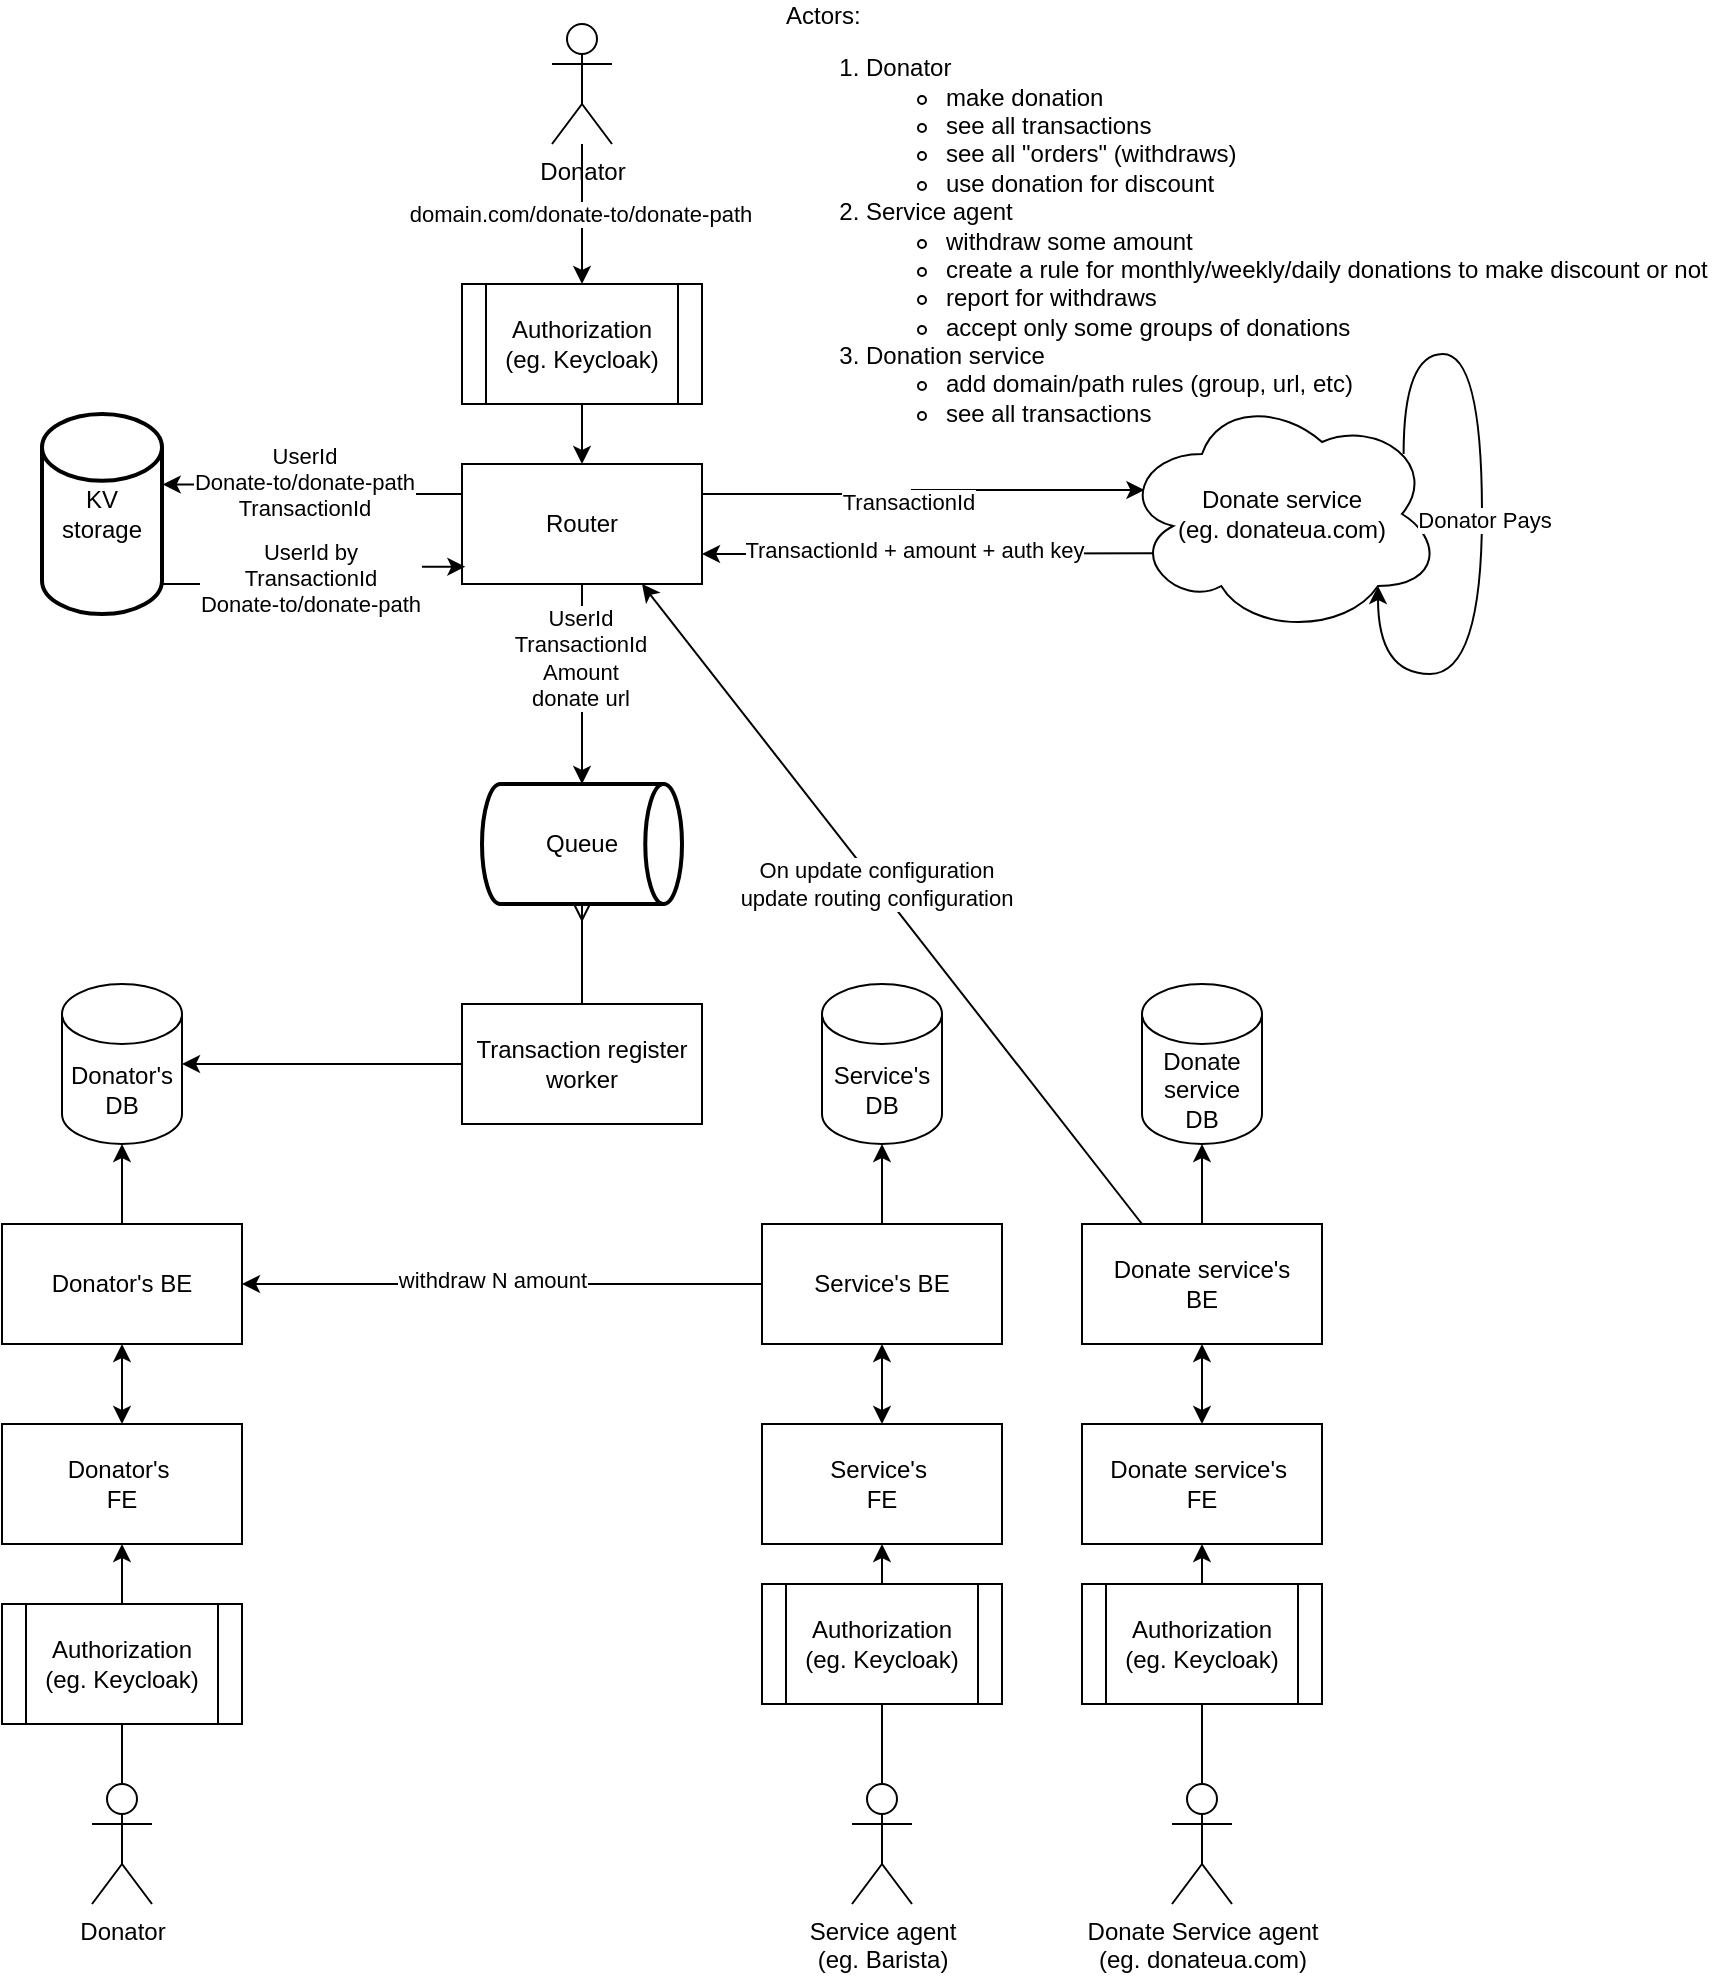 <mxfile version="20.4.1" type="github">
  <diagram id="R5oAP5KJqlrGBQdLR9EE" name="Сторінка-1">
    <mxGraphModel dx="1855" dy="687" grid="1" gridSize="10" guides="1" tooltips="1" connect="1" arrows="1" fold="1" page="1" pageScale="1" pageWidth="827" pageHeight="1169" math="0" shadow="0">
      <root>
        <mxCell id="0" />
        <mxCell id="1" parent="0" />
        <mxCell id="2oMosWtla2uc7tfIxoFU-6" value="" style="edgeStyle=orthogonalEdgeStyle;rounded=0;orthogonalLoop=1;jettySize=auto;html=1;" edge="1" parent="1" source="2oMosWtla2uc7tfIxoFU-1" target="2oMosWtla2uc7tfIxoFU-4">
          <mxGeometry relative="1" as="geometry" />
        </mxCell>
        <mxCell id="2oMosWtla2uc7tfIxoFU-25" value="domain.com/donate-to/donate-path" style="edgeLabel;html=1;align=center;verticalAlign=middle;resizable=0;points=[];" vertex="1" connectable="0" parent="2oMosWtla2uc7tfIxoFU-6">
          <mxGeometry x="-0.009" y="-1" relative="1" as="geometry">
            <mxPoint as="offset" />
          </mxGeometry>
        </mxCell>
        <mxCell id="2oMosWtla2uc7tfIxoFU-1" value="Donator" style="shape=umlActor;verticalLabelPosition=bottom;verticalAlign=top;html=1;outlineConnect=0;" vertex="1" parent="1">
          <mxGeometry x="225" y="20" width="30" height="60" as="geometry" />
        </mxCell>
        <mxCell id="2oMosWtla2uc7tfIxoFU-7" value="" style="edgeStyle=orthogonalEdgeStyle;rounded=0;orthogonalLoop=1;jettySize=auto;html=1;" edge="1" parent="1" source="2oMosWtla2uc7tfIxoFU-4" target="2oMosWtla2uc7tfIxoFU-5">
          <mxGeometry relative="1" as="geometry" />
        </mxCell>
        <mxCell id="2oMosWtla2uc7tfIxoFU-4" value="Authorization&lt;br&gt;(eg. Keycloak)" style="shape=process;whiteSpace=wrap;html=1;backgroundOutline=1;" vertex="1" parent="1">
          <mxGeometry x="180" y="150" width="120" height="60" as="geometry" />
        </mxCell>
        <mxCell id="2oMosWtla2uc7tfIxoFU-10" style="edgeStyle=orthogonalEdgeStyle;rounded=0;orthogonalLoop=1;jettySize=auto;html=1;exitX=0;exitY=0.25;exitDx=0;exitDy=0;entryX=1.006;entryY=0.352;entryDx=0;entryDy=0;entryPerimeter=0;" edge="1" parent="1" source="2oMosWtla2uc7tfIxoFU-5" target="2oMosWtla2uc7tfIxoFU-9">
          <mxGeometry relative="1" as="geometry" />
        </mxCell>
        <mxCell id="2oMosWtla2uc7tfIxoFU-11" value="UserId&lt;br&gt;Donate-to/donate-path&lt;br&gt;TransactionId" style="edgeLabel;html=1;align=center;verticalAlign=middle;resizable=0;points=[];" vertex="1" connectable="0" parent="2oMosWtla2uc7tfIxoFU-10">
          <mxGeometry x="0.085" y="-1" relative="1" as="geometry">
            <mxPoint as="offset" />
          </mxGeometry>
        </mxCell>
        <mxCell id="2oMosWtla2uc7tfIxoFU-14" style="edgeStyle=orthogonalEdgeStyle;rounded=0;orthogonalLoop=1;jettySize=auto;html=1;exitX=1;exitY=0.25;exitDx=0;exitDy=0;entryX=0.07;entryY=0.4;entryDx=0;entryDy=0;entryPerimeter=0;" edge="1" parent="1" source="2oMosWtla2uc7tfIxoFU-5" target="2oMosWtla2uc7tfIxoFU-12">
          <mxGeometry relative="1" as="geometry" />
        </mxCell>
        <mxCell id="2oMosWtla2uc7tfIxoFU-15" value="TransactionId" style="edgeLabel;html=1;align=center;verticalAlign=middle;resizable=0;points=[];" vertex="1" connectable="0" parent="2oMosWtla2uc7tfIxoFU-14">
          <mxGeometry x="-0.079" y="-4" relative="1" as="geometry">
            <mxPoint as="offset" />
          </mxGeometry>
        </mxCell>
        <mxCell id="2oMosWtla2uc7tfIxoFU-18" style="edgeStyle=orthogonalEdgeStyle;curved=1;rounded=0;orthogonalLoop=1;jettySize=auto;html=1;exitX=1;exitY=0.75;exitDx=0;exitDy=0;entryX=0.106;entryY=0.664;entryDx=0;entryDy=0;entryPerimeter=0;startArrow=classic;startFill=1;endArrow=none;endFill=0;" edge="1" parent="1" source="2oMosWtla2uc7tfIxoFU-5" target="2oMosWtla2uc7tfIxoFU-12">
          <mxGeometry relative="1" as="geometry" />
        </mxCell>
        <mxCell id="2oMosWtla2uc7tfIxoFU-19" value="TransactionId + amount + auth key" style="edgeLabel;html=1;align=center;verticalAlign=middle;resizable=0;points=[];" vertex="1" connectable="0" parent="2oMosWtla2uc7tfIxoFU-18">
          <mxGeometry x="-0.064" y="2" relative="1" as="geometry">
            <mxPoint as="offset" />
          </mxGeometry>
        </mxCell>
        <mxCell id="2oMosWtla2uc7tfIxoFU-21" style="edgeStyle=orthogonalEdgeStyle;curved=1;rounded=0;orthogonalLoop=1;jettySize=auto;html=1;exitX=0.5;exitY=1;exitDx=0;exitDy=0;entryX=0.5;entryY=0;entryDx=0;entryDy=0;entryPerimeter=0;startArrow=none;startFill=0;endArrow=classic;endFill=1;" edge="1" parent="1" source="2oMosWtla2uc7tfIxoFU-5" target="2oMosWtla2uc7tfIxoFU-20">
          <mxGeometry relative="1" as="geometry" />
        </mxCell>
        <mxCell id="2oMosWtla2uc7tfIxoFU-24" value="UserId&lt;br&gt;TransactionId&lt;br&gt;Amount&lt;br&gt;donate url" style="edgeLabel;html=1;align=center;verticalAlign=middle;resizable=0;points=[];" vertex="1" connectable="0" parent="2oMosWtla2uc7tfIxoFU-21">
          <mxGeometry x="-0.273" y="-1" relative="1" as="geometry">
            <mxPoint as="offset" />
          </mxGeometry>
        </mxCell>
        <mxCell id="2oMosWtla2uc7tfIxoFU-5" value="Router" style="rounded=0;whiteSpace=wrap;html=1;" vertex="1" parent="1">
          <mxGeometry x="180" y="240" width="120" height="60" as="geometry" />
        </mxCell>
        <mxCell id="2oMosWtla2uc7tfIxoFU-22" style="edgeStyle=orthogonalEdgeStyle;rounded=0;orthogonalLoop=1;jettySize=auto;html=1;entryX=0.014;entryY=0.856;entryDx=0;entryDy=0;startArrow=none;startFill=0;endArrow=classic;endFill=1;exitX=1;exitY=0.85;exitDx=0;exitDy=0;exitPerimeter=0;entryPerimeter=0;" edge="1" parent="1" source="2oMosWtla2uc7tfIxoFU-9" target="2oMosWtla2uc7tfIxoFU-5">
          <mxGeometry relative="1" as="geometry">
            <mxPoint x="70" y="285" as="sourcePoint" />
          </mxGeometry>
        </mxCell>
        <mxCell id="2oMosWtla2uc7tfIxoFU-23" value="UserId by&lt;br&gt;TransactionId&lt;br&gt;Donate-to/donate-path" style="edgeLabel;html=1;align=center;verticalAlign=middle;resizable=0;points=[];" vertex="1" connectable="0" parent="2oMosWtla2uc7tfIxoFU-22">
          <mxGeometry x="-0.085" y="3" relative="1" as="geometry">
            <mxPoint as="offset" />
          </mxGeometry>
        </mxCell>
        <mxCell id="2oMosWtla2uc7tfIxoFU-9" value="KV storage" style="strokeWidth=2;html=1;shape=mxgraph.flowchart.database;whiteSpace=wrap;" vertex="1" parent="1">
          <mxGeometry x="-30" y="215" width="60" height="100" as="geometry" />
        </mxCell>
        <mxCell id="2oMosWtla2uc7tfIxoFU-12" value="Donate service&lt;br&gt;(eg. donateua.com)" style="ellipse;shape=cloud;whiteSpace=wrap;html=1;" vertex="1" parent="1">
          <mxGeometry x="510" y="205" width="160" height="120" as="geometry" />
        </mxCell>
        <mxCell id="2oMosWtla2uc7tfIxoFU-16" style="rounded=0;orthogonalLoop=1;jettySize=auto;html=1;exitX=0.88;exitY=0.25;exitDx=0;exitDy=0;exitPerimeter=0;entryX=0.8;entryY=0.8;entryDx=0;entryDy=0;entryPerimeter=0;edgeStyle=orthogonalEdgeStyle;curved=1;" edge="1" parent="1" source="2oMosWtla2uc7tfIxoFU-12" target="2oMosWtla2uc7tfIxoFU-12">
          <mxGeometry relative="1" as="geometry" />
        </mxCell>
        <mxCell id="2oMosWtla2uc7tfIxoFU-17" value="Donator Pays" style="edgeLabel;html=1;align=center;verticalAlign=middle;resizable=0;points=[];" vertex="1" connectable="0" parent="2oMosWtla2uc7tfIxoFU-16">
          <mxGeometry x="-0.007" y="1" relative="1" as="geometry">
            <mxPoint as="offset" />
          </mxGeometry>
        </mxCell>
        <mxCell id="2oMosWtla2uc7tfIxoFU-30" style="edgeStyle=orthogonalEdgeStyle;rounded=0;orthogonalLoop=1;jettySize=auto;html=1;exitX=0.5;exitY=1;exitDx=0;exitDy=0;exitPerimeter=0;entryX=0.5;entryY=0;entryDx=0;entryDy=0;startArrow=ERmany;startFill=0;endArrow=none;endFill=0;" edge="1" parent="1" source="2oMosWtla2uc7tfIxoFU-20" target="2oMosWtla2uc7tfIxoFU-26">
          <mxGeometry relative="1" as="geometry" />
        </mxCell>
        <mxCell id="2oMosWtla2uc7tfIxoFU-20" value="Queue" style="strokeWidth=2;html=1;shape=mxgraph.flowchart.direct_data;whiteSpace=wrap;" vertex="1" parent="1">
          <mxGeometry x="190" y="400" width="100" height="60" as="geometry" />
        </mxCell>
        <mxCell id="2oMosWtla2uc7tfIxoFU-29" style="edgeStyle=orthogonalEdgeStyle;rounded=0;orthogonalLoop=1;jettySize=auto;html=1;exitX=0;exitY=0.5;exitDx=0;exitDy=0;entryX=1;entryY=0.5;entryDx=0;entryDy=0;entryPerimeter=0;startArrow=none;startFill=0;endArrow=classic;endFill=1;" edge="1" parent="1" source="2oMosWtla2uc7tfIxoFU-26" target="2oMosWtla2uc7tfIxoFU-27">
          <mxGeometry relative="1" as="geometry" />
        </mxCell>
        <mxCell id="2oMosWtla2uc7tfIxoFU-26" value="Transaction register&lt;br&gt;worker" style="rounded=0;whiteSpace=wrap;html=1;" vertex="1" parent="1">
          <mxGeometry x="180" y="510" width="120" height="60" as="geometry" />
        </mxCell>
        <mxCell id="2oMosWtla2uc7tfIxoFU-27" value="Donator&#39;s&lt;br&gt;DB" style="shape=cylinder3;whiteSpace=wrap;html=1;boundedLbl=1;backgroundOutline=1;size=15;" vertex="1" parent="1">
          <mxGeometry x="-20" y="500" width="60" height="80" as="geometry" />
        </mxCell>
        <mxCell id="2oMosWtla2uc7tfIxoFU-33" style="edgeStyle=orthogonalEdgeStyle;rounded=0;orthogonalLoop=1;jettySize=auto;html=1;exitX=0.5;exitY=1;exitDx=0;exitDy=0;entryX=0.5;entryY=0;entryDx=0;entryDy=0;startArrow=classic;startFill=1;endArrow=classic;endFill=1;" edge="1" parent="1" source="2oMosWtla2uc7tfIxoFU-31" target="2oMosWtla2uc7tfIxoFU-32">
          <mxGeometry relative="1" as="geometry" />
        </mxCell>
        <mxCell id="2oMosWtla2uc7tfIxoFU-39" style="edgeStyle=orthogonalEdgeStyle;rounded=0;orthogonalLoop=1;jettySize=auto;html=1;exitX=0.5;exitY=0;exitDx=0;exitDy=0;entryX=0.5;entryY=1;entryDx=0;entryDy=0;entryPerimeter=0;startArrow=none;startFill=0;endArrow=classic;endFill=1;" edge="1" parent="1" source="2oMosWtla2uc7tfIxoFU-31" target="2oMosWtla2uc7tfIxoFU-27">
          <mxGeometry relative="1" as="geometry" />
        </mxCell>
        <mxCell id="2oMosWtla2uc7tfIxoFU-31" value="Donator&#39;s BE" style="rounded=0;whiteSpace=wrap;html=1;" vertex="1" parent="1">
          <mxGeometry x="-50" y="620" width="120" height="60" as="geometry" />
        </mxCell>
        <mxCell id="2oMosWtla2uc7tfIxoFU-32" value="Donator&#39;s&amp;nbsp;&lt;br&gt;FE" style="rounded=0;whiteSpace=wrap;html=1;" vertex="1" parent="1">
          <mxGeometry x="-50" y="720" width="120" height="60" as="geometry" />
        </mxCell>
        <mxCell id="2oMosWtla2uc7tfIxoFU-37" style="edgeStyle=orthogonalEdgeStyle;rounded=0;orthogonalLoop=1;jettySize=auto;html=1;exitX=0.5;exitY=0.5;exitDx=0;exitDy=0;exitPerimeter=0;startArrow=none;startFill=0;endArrow=classic;endFill=1;" edge="1" parent="1" source="2oMosWtla2uc7tfIxoFU-34" target="2oMosWtla2uc7tfIxoFU-32">
          <mxGeometry relative="1" as="geometry" />
        </mxCell>
        <mxCell id="2oMosWtla2uc7tfIxoFU-34" value="Donator" style="shape=umlActor;verticalLabelPosition=bottom;verticalAlign=top;html=1;outlineConnect=0;" vertex="1" parent="1">
          <mxGeometry x="-5" y="900" width="30" height="60" as="geometry" />
        </mxCell>
        <mxCell id="2oMosWtla2uc7tfIxoFU-40" value="Authorization&lt;br&gt;(eg. Keycloak)" style="shape=process;whiteSpace=wrap;html=1;backgroundOutline=1;" vertex="1" parent="1">
          <mxGeometry x="-50" y="810" width="120" height="60" as="geometry" />
        </mxCell>
        <mxCell id="2oMosWtla2uc7tfIxoFU-43" style="edgeStyle=orthogonalEdgeStyle;rounded=0;orthogonalLoop=1;jettySize=auto;html=1;exitX=0.5;exitY=0;exitDx=0;exitDy=0;entryX=0.5;entryY=1;entryDx=0;entryDy=0;entryPerimeter=0;startArrow=none;startFill=0;endArrow=classic;endFill=1;" edge="1" parent="1" source="2oMosWtla2uc7tfIxoFU-41" target="2oMosWtla2uc7tfIxoFU-42">
          <mxGeometry relative="1" as="geometry" />
        </mxCell>
        <mxCell id="2oMosWtla2uc7tfIxoFU-48" style="edgeStyle=orthogonalEdgeStyle;rounded=0;orthogonalLoop=1;jettySize=auto;html=1;exitX=0;exitY=0.5;exitDx=0;exitDy=0;entryX=1;entryY=0.5;entryDx=0;entryDy=0;startArrow=none;startFill=0;endArrow=classic;endFill=1;" edge="1" parent="1" source="2oMosWtla2uc7tfIxoFU-41" target="2oMosWtla2uc7tfIxoFU-31">
          <mxGeometry relative="1" as="geometry" />
        </mxCell>
        <mxCell id="2oMosWtla2uc7tfIxoFU-49" value="withdraw N amount" style="edgeLabel;html=1;align=center;verticalAlign=middle;resizable=0;points=[];" vertex="1" connectable="0" parent="2oMosWtla2uc7tfIxoFU-48">
          <mxGeometry x="0.038" y="-2" relative="1" as="geometry">
            <mxPoint as="offset" />
          </mxGeometry>
        </mxCell>
        <mxCell id="2oMosWtla2uc7tfIxoFU-41" value="Service&#39;s BE" style="rounded=0;whiteSpace=wrap;html=1;" vertex="1" parent="1">
          <mxGeometry x="330" y="620" width="120" height="60" as="geometry" />
        </mxCell>
        <mxCell id="2oMosWtla2uc7tfIxoFU-42" value="Service&#39;s&lt;br&gt;DB" style="shape=cylinder3;whiteSpace=wrap;html=1;boundedLbl=1;backgroundOutline=1;size=15;" vertex="1" parent="1">
          <mxGeometry x="360" y="500" width="60" height="80" as="geometry" />
        </mxCell>
        <mxCell id="2oMosWtla2uc7tfIxoFU-44" value="Service&#39;s&amp;nbsp;&lt;br&gt;FE" style="rounded=0;whiteSpace=wrap;html=1;" vertex="1" parent="1">
          <mxGeometry x="330" y="720" width="120" height="60" as="geometry" />
        </mxCell>
        <mxCell id="2oMosWtla2uc7tfIxoFU-45" style="edgeStyle=orthogonalEdgeStyle;rounded=0;orthogonalLoop=1;jettySize=auto;html=1;exitX=0.5;exitY=1;exitDx=0;exitDy=0;entryX=0.5;entryY=0;entryDx=0;entryDy=0;startArrow=classic;startFill=1;endArrow=classic;endFill=1;" edge="1" parent="1" source="2oMosWtla2uc7tfIxoFU-41" target="2oMosWtla2uc7tfIxoFU-44">
          <mxGeometry relative="1" as="geometry">
            <mxPoint x="20" y="690" as="sourcePoint" />
            <mxPoint x="20" y="730" as="targetPoint" />
            <Array as="points">
              <mxPoint x="390" y="690" />
              <mxPoint x="390" y="690" />
            </Array>
          </mxGeometry>
        </mxCell>
        <mxCell id="2oMosWtla2uc7tfIxoFU-51" style="edgeStyle=orthogonalEdgeStyle;rounded=0;orthogonalLoop=1;jettySize=auto;html=1;exitX=0.5;exitY=0;exitDx=0;exitDy=0;exitPerimeter=0;startArrow=none;startFill=0;endArrow=classic;endFill=1;" edge="1" parent="1" source="2oMosWtla2uc7tfIxoFU-50" target="2oMosWtla2uc7tfIxoFU-44">
          <mxGeometry relative="1" as="geometry" />
        </mxCell>
        <mxCell id="2oMosWtla2uc7tfIxoFU-50" value="Service agent&lt;br&gt;(eg. Barista)" style="shape=umlActor;verticalLabelPosition=bottom;verticalAlign=top;html=1;outlineConnect=0;" vertex="1" parent="1">
          <mxGeometry x="375" y="900" width="30" height="60" as="geometry" />
        </mxCell>
        <mxCell id="2oMosWtla2uc7tfIxoFU-52" value="Donate service&lt;br&gt;DB" style="shape=cylinder3;whiteSpace=wrap;html=1;boundedLbl=1;backgroundOutline=1;size=15;" vertex="1" parent="1">
          <mxGeometry x="520" y="500" width="60" height="80" as="geometry" />
        </mxCell>
        <mxCell id="2oMosWtla2uc7tfIxoFU-54" style="edgeStyle=orthogonalEdgeStyle;rounded=0;orthogonalLoop=1;jettySize=auto;html=1;exitX=0.5;exitY=0;exitDx=0;exitDy=0;entryX=0.5;entryY=1;entryDx=0;entryDy=0;entryPerimeter=0;startArrow=none;startFill=0;endArrow=classic;endFill=1;" edge="1" parent="1" source="2oMosWtla2uc7tfIxoFU-53" target="2oMosWtla2uc7tfIxoFU-52">
          <mxGeometry relative="1" as="geometry" />
        </mxCell>
        <mxCell id="2oMosWtla2uc7tfIxoFU-55" style="rounded=0;orthogonalLoop=1;jettySize=auto;html=1;exitX=0.25;exitY=0;exitDx=0;exitDy=0;entryX=0.75;entryY=1;entryDx=0;entryDy=0;startArrow=none;startFill=0;endArrow=classic;endFill=1;" edge="1" parent="1" source="2oMosWtla2uc7tfIxoFU-53" target="2oMosWtla2uc7tfIxoFU-5">
          <mxGeometry relative="1" as="geometry" />
        </mxCell>
        <mxCell id="2oMosWtla2uc7tfIxoFU-56" value="On update configuration&lt;br&gt;update routing configuration" style="edgeLabel;html=1;align=center;verticalAlign=middle;resizable=0;points=[];" vertex="1" connectable="0" parent="2oMosWtla2uc7tfIxoFU-55">
          <mxGeometry x="0.063" relative="1" as="geometry">
            <mxPoint as="offset" />
          </mxGeometry>
        </mxCell>
        <mxCell id="2oMosWtla2uc7tfIxoFU-53" value="Donate service&#39;s&lt;br&gt;BE" style="rounded=0;whiteSpace=wrap;html=1;" vertex="1" parent="1">
          <mxGeometry x="490" y="620" width="120" height="60" as="geometry" />
        </mxCell>
        <mxCell id="2oMosWtla2uc7tfIxoFU-57" value="Donate service&#39;s&amp;nbsp;&lt;br&gt;FE" style="rounded=0;whiteSpace=wrap;html=1;" vertex="1" parent="1">
          <mxGeometry x="490" y="720" width="120" height="60" as="geometry" />
        </mxCell>
        <mxCell id="2oMosWtla2uc7tfIxoFU-59" style="edgeStyle=orthogonalEdgeStyle;rounded=0;orthogonalLoop=1;jettySize=auto;html=1;exitX=0.5;exitY=1;exitDx=0;exitDy=0;entryX=0.5;entryY=0;entryDx=0;entryDy=0;startArrow=classic;startFill=1;endArrow=classic;endFill=1;" edge="1" parent="1" source="2oMosWtla2uc7tfIxoFU-53" target="2oMosWtla2uc7tfIxoFU-57">
          <mxGeometry relative="1" as="geometry">
            <mxPoint x="400" y="690" as="sourcePoint" />
            <mxPoint x="400" y="730" as="targetPoint" />
            <Array as="points">
              <mxPoint x="550" y="700" />
              <mxPoint x="550" y="700" />
            </Array>
          </mxGeometry>
        </mxCell>
        <mxCell id="2oMosWtla2uc7tfIxoFU-62" style="edgeStyle=none;rounded=0;orthogonalLoop=1;jettySize=auto;html=1;exitX=0.5;exitY=0;exitDx=0;exitDy=0;exitPerimeter=0;entryX=0.5;entryY=1;entryDx=0;entryDy=0;startArrow=none;startFill=0;endArrow=classic;endFill=1;" edge="1" parent="1" source="2oMosWtla2uc7tfIxoFU-61" target="2oMosWtla2uc7tfIxoFU-57">
          <mxGeometry relative="1" as="geometry" />
        </mxCell>
        <mxCell id="2oMosWtla2uc7tfIxoFU-61" value="Donate Service agent&lt;br&gt;(eg. donateua.com)" style="shape=umlActor;verticalLabelPosition=bottom;verticalAlign=top;html=1;outlineConnect=0;" vertex="1" parent="1">
          <mxGeometry x="535" y="900" width="30" height="60" as="geometry" />
        </mxCell>
        <mxCell id="2oMosWtla2uc7tfIxoFU-60" value="Authorization&lt;br&gt;(eg. Keycloak)" style="shape=process;whiteSpace=wrap;html=1;backgroundOutline=1;" vertex="1" parent="1">
          <mxGeometry x="490" y="800" width="120" height="60" as="geometry" />
        </mxCell>
        <mxCell id="2oMosWtla2uc7tfIxoFU-47" value="Authorization&lt;br&gt;(eg. Keycloak)" style="shape=process;whiteSpace=wrap;html=1;backgroundOutline=1;" vertex="1" parent="1">
          <mxGeometry x="330" y="800" width="120" height="60" as="geometry" />
        </mxCell>
        <mxCell id="2oMosWtla2uc7tfIxoFU-63" value="Actors:&amp;nbsp;&lt;br&gt;&lt;ol&gt;&lt;li&gt;Donator&lt;/li&gt;&lt;ul&gt;&lt;li&gt;make donation&lt;/li&gt;&lt;li&gt;see all transactions&lt;/li&gt;&lt;li&gt;see all &quot;orders&quot; (withdraws)&lt;/li&gt;&lt;li&gt;use donation for discount&lt;/li&gt;&lt;/ul&gt;&lt;li&gt;Service agent&lt;/li&gt;&lt;ul&gt;&lt;li&gt;withdraw some amount&lt;/li&gt;&lt;li&gt;create a rule for monthly/weekly/daily donations to make discount or not&lt;/li&gt;&lt;li&gt;report for withdraws&lt;/li&gt;&lt;li&gt;accept only some groups of donations&lt;/li&gt;&lt;/ul&gt;&lt;li&gt;Donation service&lt;/li&gt;&lt;ul&gt;&lt;li&gt;add domain/path rules (group, url, etc)&lt;/li&gt;&lt;li&gt;see all transactions&lt;/li&gt;&lt;/ul&gt;&lt;/ol&gt;" style="text;html=1;strokeColor=none;fillColor=none;align=left;verticalAlign=middle;whiteSpace=wrap;rounded=0;" vertex="1" parent="1">
          <mxGeometry x="340" y="46" width="470" height="150" as="geometry" />
        </mxCell>
      </root>
    </mxGraphModel>
  </diagram>
</mxfile>
